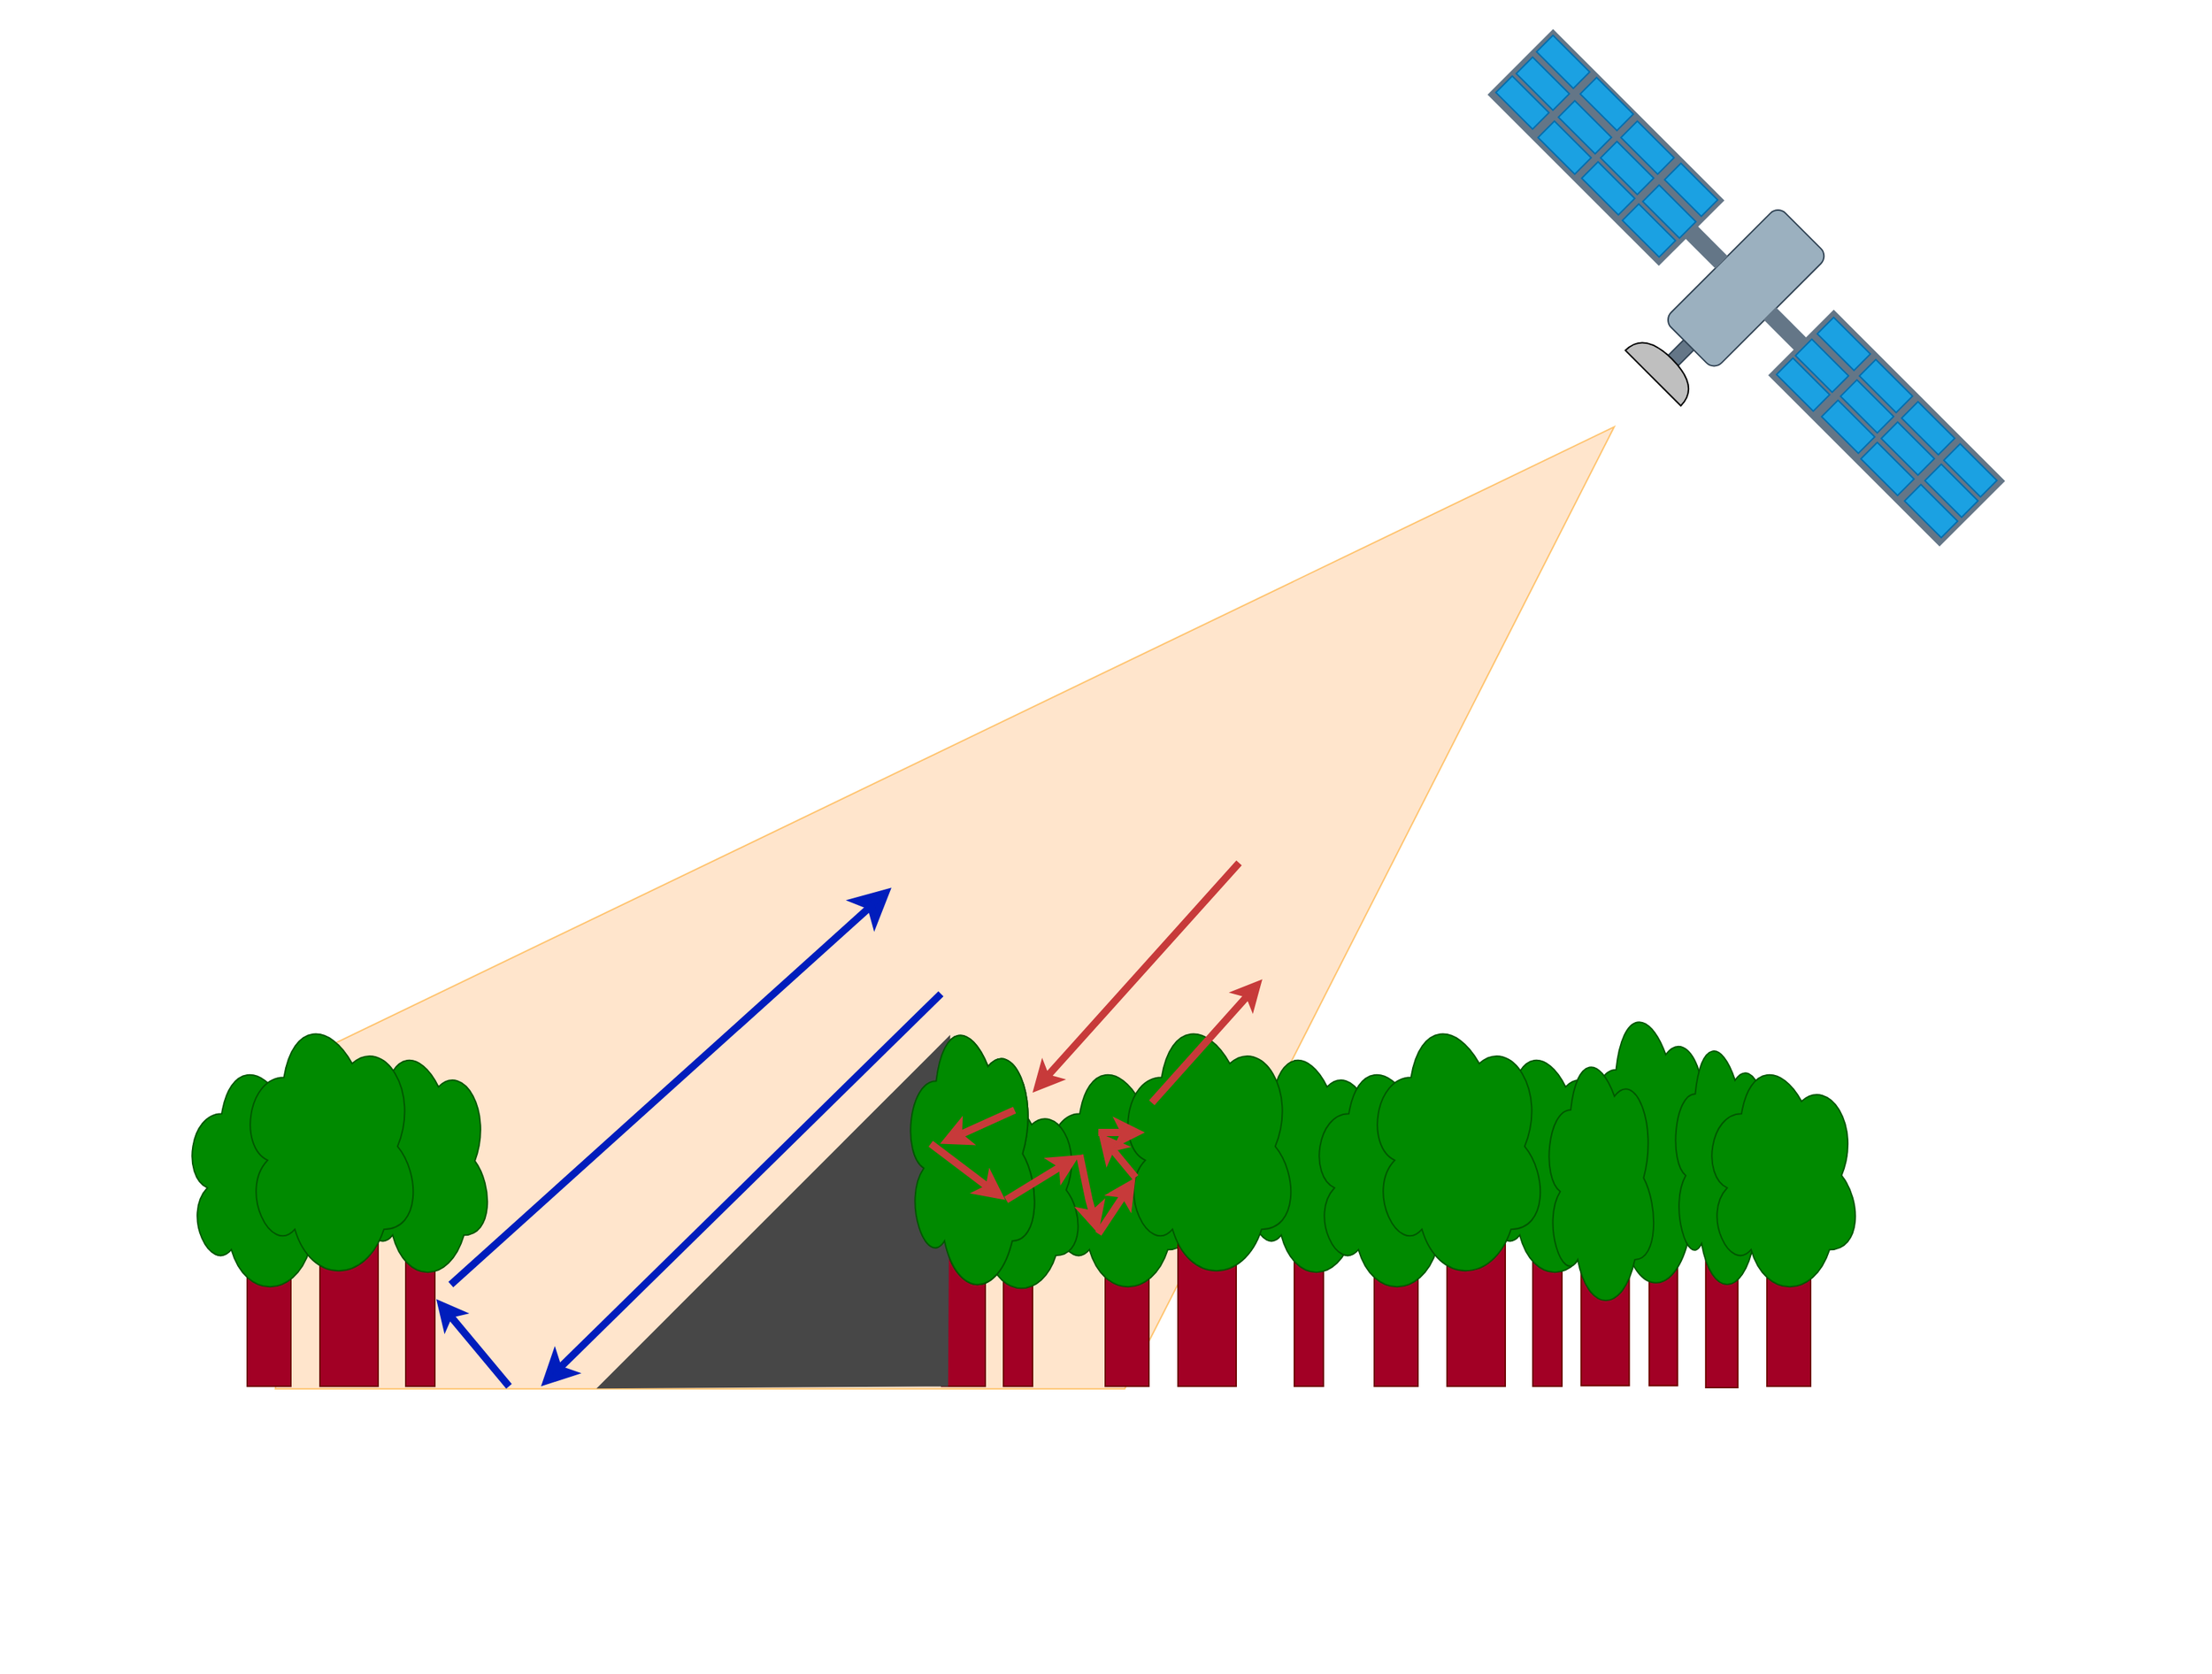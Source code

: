 <mxfile version="24.7.6">
  <diagram name="Page-1" id="fNEqPgDqdDLHvhoxXSya">
    <mxGraphModel dx="1750" dy="2039" grid="1" gridSize="10" guides="1" tooltips="1" connect="1" arrows="1" fold="1" page="1" pageScale="1" pageWidth="827" pageHeight="1169" math="0" shadow="0">
      <root>
        <mxCell id="0" />
        <mxCell id="1" parent="0" />
        <mxCell id="JXGrLETX5miyI5iRsb9m-273" value="" style="group" vertex="1" connectable="0" parent="1">
          <mxGeometry x="130" y="-1099.997" width="1510" height="1150" as="geometry" />
        </mxCell>
        <mxCell id="JXGrLETX5miyI5iRsb9m-214" value="" style="group;movable=1;resizable=1;rotatable=1;deletable=1;editable=1;locked=0;connectable=1;" vertex="1" connectable="0" parent="JXGrLETX5miyI5iRsb9m-273">
          <mxGeometry x="600" y="693.597" width="641.84" height="378.66" as="geometry" />
        </mxCell>
        <mxCell id="JXGrLETX5miyI5iRsb9m-271" value="" style="shape=mxgraph.basic.polygon;polyCoords=[[0.07,0.94],[0.1,0.61],[1,0],[0.66,0.94]];strokeColor=#FF9900;fillColor=#FFCC99;html=1;opacity=50;" vertex="1" parent="JXGrLETX5miyI5iRsb9m-214">
          <mxGeometry x="-490.002" y="-399.997" width="990" height="704.01" as="geometry" />
        </mxCell>
        <mxCell id="JXGrLETX5miyI5iRsb9m-12" value="" style="rounded=0;whiteSpace=wrap;html=1;rotation=90;fillColor=#a20025;fontColor=#ffffff;strokeColor=#6F0000;" vertex="1" parent="JXGrLETX5miyI5iRsb9m-214">
          <mxGeometry x="105" y="185" width="120" height="30" as="geometry" />
        </mxCell>
        <mxCell id="JXGrLETX5miyI5iRsb9m-13" value="" style="ellipse;shape=cloud;whiteSpace=wrap;html=1;fillColor=#008a00;fontColor=#ffffff;strokeColor=#005700;" vertex="1" parent="JXGrLETX5miyI5iRsb9m-214">
          <mxGeometry x="105" y="30" width="110" height="170" as="geometry" />
        </mxCell>
        <mxCell id="JXGrLETX5miyI5iRsb9m-14" value="" style="rounded=0;whiteSpace=wrap;html=1;rotation=90;fillColor=#a20025;fontColor=#ffffff;strokeColor=#6F0000;" vertex="1" parent="JXGrLETX5miyI5iRsb9m-214">
          <mxGeometry x="160" y="180" width="120" height="40" as="geometry" />
        </mxCell>
        <mxCell id="JXGrLETX5miyI5iRsb9m-15" value="" style="rounded=0;whiteSpace=wrap;html=1;rotation=90;fillColor=#a20025;fontColor=#ffffff;strokeColor=#6F0000;" vertex="1" parent="JXGrLETX5miyI5iRsb9m-214">
          <mxGeometry x="230" y="190" width="120" height="20" as="geometry" />
        </mxCell>
        <mxCell id="JXGrLETX5miyI5iRsb9m-16" value="" style="ellipse;shape=cloud;whiteSpace=wrap;html=1;fillColor=#008a00;fontColor=#ffffff;strokeColor=#005700;" vertex="1" parent="JXGrLETX5miyI5iRsb9m-214">
          <mxGeometry x="240" y="20" width="100" height="170" as="geometry" />
        </mxCell>
        <mxCell id="JXGrLETX5miyI5iRsb9m-17" value="" style="ellipse;shape=cloud;whiteSpace=wrap;html=1;fillColor=#008a00;fontColor=#ffffff;strokeColor=#005700;" vertex="1" parent="JXGrLETX5miyI5iRsb9m-214">
          <mxGeometry x="157.5" width="125" height="190" as="geometry" />
        </mxCell>
        <mxCell id="JXGrLETX5miyI5iRsb9m-18" value="" style="rounded=0;whiteSpace=wrap;html=1;rotation=90;fillColor=#a20025;fontColor=#ffffff;strokeColor=#6F0000;" vertex="1" parent="JXGrLETX5miyI5iRsb9m-214">
          <mxGeometry x="30" y="190" width="120" height="20" as="geometry" />
        </mxCell>
        <mxCell id="JXGrLETX5miyI5iRsb9m-19" value="" style="rounded=0;whiteSpace=wrap;html=1;rotation=90;fillColor=#a20025;fontColor=#ffffff;strokeColor=#6F0000;" vertex="1" parent="JXGrLETX5miyI5iRsb9m-214">
          <mxGeometry x="-7.5" y="185" width="120" height="30" as="geometry" />
        </mxCell>
        <mxCell id="JXGrLETX5miyI5iRsb9m-21" value="" style="ellipse;shape=cloud;whiteSpace=wrap;html=1;fillColor=#008a00;fontColor=#ffffff;strokeColor=#005700;" vertex="1" parent="JXGrLETX5miyI5iRsb9m-214">
          <mxGeometry x="40" y="50" width="95" height="150" as="geometry" />
        </mxCell>
        <mxCell id="JXGrLETX5miyI5iRsb9m-223" value="" style="endArrow=classic;html=1;rounded=0;strokeWidth=5;fillColor=#d80073;strokeColor=#C73A3A;" edge="1" parent="JXGrLETX5miyI5iRsb9m-214">
          <mxGeometry width="50" height="50" relative="1" as="geometry">
            <mxPoint x="182" y="65" as="sourcePoint" />
            <mxPoint x="258" y="-20" as="targetPoint" />
          </mxGeometry>
        </mxCell>
        <mxCell id="JXGrLETX5miyI5iRsb9m-20" value="" style="ellipse;shape=cloud;whiteSpace=wrap;html=1;fillColor=#008a00;fontColor=#ffffff;strokeColor=#005700;" vertex="1" parent="JXGrLETX5miyI5iRsb9m-214">
          <mxGeometry x="10" width="95" height="200" as="geometry" />
        </mxCell>
        <mxCell id="JXGrLETX5miyI5iRsb9m-242" value="" style="triangle;whiteSpace=wrap;html=1;rotation=45;strokeColor=none;fillColor=#474747;" vertex="1" parent="JXGrLETX5miyI5iRsb9m-214">
          <mxGeometry x="-103.16" y="28.02" width="170" height="343.96" as="geometry" />
        </mxCell>
        <mxCell id="JXGrLETX5miyI5iRsb9m-272" value="" style="ellipse;shape=cloud;whiteSpace=wrap;html=1;fillColor=#008a00;fontColor=#ffffff;strokeColor=#005700;" vertex="1" parent="JXGrLETX5miyI5iRsb9m-214">
          <mxGeometry x="10" width="95" height="200" as="geometry" />
        </mxCell>
        <mxCell id="JXGrLETX5miyI5iRsb9m-280" value="" style="group" vertex="1" connectable="0" parent="JXGrLETX5miyI5iRsb9m-214">
          <mxGeometry x="290" width="214" height="260" as="geometry" />
        </mxCell>
        <mxCell id="JXGrLETX5miyI5iRsb9m-274" value="" style="rounded=0;whiteSpace=wrap;html=1;rotation=90;fillColor=#a20025;fontColor=#ffffff;strokeColor=#6F0000;" vertex="1" parent="JXGrLETX5miyI5iRsb9m-280">
          <mxGeometry y="185" width="120" height="30" as="geometry" />
        </mxCell>
        <mxCell id="JXGrLETX5miyI5iRsb9m-275" value="" style="ellipse;shape=cloud;whiteSpace=wrap;html=1;fillColor=#008a00;fontColor=#ffffff;strokeColor=#005700;" vertex="1" parent="JXGrLETX5miyI5iRsb9m-280">
          <mxGeometry y="30" width="110" height="170" as="geometry" />
        </mxCell>
        <mxCell id="JXGrLETX5miyI5iRsb9m-276" value="" style="rounded=0;whiteSpace=wrap;html=1;rotation=90;fillColor=#a20025;fontColor=#ffffff;strokeColor=#6F0000;" vertex="1" parent="JXGrLETX5miyI5iRsb9m-280">
          <mxGeometry x="55" y="180" width="120" height="40" as="geometry" />
        </mxCell>
        <mxCell id="JXGrLETX5miyI5iRsb9m-277" value="" style="rounded=0;whiteSpace=wrap;html=1;rotation=90;fillColor=#a20025;fontColor=#ffffff;strokeColor=#6F0000;" vertex="1" parent="JXGrLETX5miyI5iRsb9m-280">
          <mxGeometry x="104" y="190" width="120" height="20" as="geometry" />
        </mxCell>
        <mxCell id="JXGrLETX5miyI5iRsb9m-278" value="" style="ellipse;shape=cloud;whiteSpace=wrap;html=1;fillColor=#008a00;fontColor=#ffffff;strokeColor=#005700;" vertex="1" parent="JXGrLETX5miyI5iRsb9m-280">
          <mxGeometry x="114" y="20" width="100" height="170" as="geometry" />
        </mxCell>
        <mxCell id="JXGrLETX5miyI5iRsb9m-279" value="" style="ellipse;shape=cloud;whiteSpace=wrap;html=1;fillColor=#008a00;fontColor=#ffffff;strokeColor=#005700;" vertex="1" parent="JXGrLETX5miyI5iRsb9m-280">
          <mxGeometry x="39" width="125" height="190" as="geometry" />
        </mxCell>
        <mxCell id="JXGrLETX5miyI5iRsb9m-281" value="" style="group" vertex="1" connectable="0" parent="JXGrLETX5miyI5iRsb9m-214">
          <mxGeometry x="450" y="-10" width="156" height="286.4" as="geometry" />
        </mxCell>
        <mxCell id="JXGrLETX5miyI5iRsb9m-282" value="" style="rounded=0;whiteSpace=wrap;html=1;rotation=90;fillColor=#a20025;fontColor=#ffffff;strokeColor=#6F0000;" vertex="1" parent="JXGrLETX5miyI5iRsb9m-281">
          <mxGeometry y="209.295" width="87.477" height="33.046" as="geometry" />
        </mxCell>
        <mxCell id="JXGrLETX5miyI5iRsb9m-284" value="" style="rounded=0;whiteSpace=wrap;html=1;rotation=90;fillColor=#a20025;fontColor=#ffffff;strokeColor=#6F0000;" vertex="1" parent="JXGrLETX5miyI5iRsb9m-281">
          <mxGeometry x="40" y="216.13" width="87.48" height="19.38" as="geometry" />
        </mxCell>
        <mxCell id="JXGrLETX5miyI5iRsb9m-285" value="" style="rounded=0;whiteSpace=wrap;html=1;rotation=90;fillColor=#a20025;fontColor=#ffffff;strokeColor=#6F0000;" vertex="1" parent="JXGrLETX5miyI5iRsb9m-281">
          <mxGeometry x="80.183" y="216.132" width="87.477" height="22.031" as="geometry" />
        </mxCell>
        <mxCell id="JXGrLETX5miyI5iRsb9m-287" value="" style="ellipse;shape=cloud;whiteSpace=wrap;html=1;fillColor=#008a00;fontColor=#ffffff;strokeColor=#005700;" vertex="1" parent="JXGrLETX5miyI5iRsb9m-281">
          <mxGeometry x="28.43" width="91.121" height="209.292" as="geometry" />
        </mxCell>
        <mxCell id="JXGrLETX5miyI5iRsb9m-283" value="" style="ellipse;shape=cloud;whiteSpace=wrap;html=1;fillColor=#008a00;fontColor=#ffffff;strokeColor=#005700;" vertex="1" parent="JXGrLETX5miyI5iRsb9m-281">
          <mxGeometry y="33.046" width="80.187" height="187.262" as="geometry" />
        </mxCell>
        <mxCell id="JXGrLETX5miyI5iRsb9m-286" value="" style="ellipse;shape=cloud;whiteSpace=wrap;html=1;fillColor=#008a00;fontColor=#ffffff;strokeColor=#005700;" vertex="1" parent="JXGrLETX5miyI5iRsb9m-281">
          <mxGeometry x="87.473" y="22.031" width="72.897" height="187.262" as="geometry" />
        </mxCell>
        <mxCell id="JXGrLETX5miyI5iRsb9m-128" value="" style="group;rotation=45;" vertex="1" connectable="0" parent="JXGrLETX5miyI5iRsb9m-273">
          <mxGeometry x="960" y="133.597" width="440" height="150" as="geometry" />
        </mxCell>
        <mxCell id="JXGrLETX5miyI5iRsb9m-129" value="" style="rounded=0;whiteSpace=wrap;html=1;rotation=135;fillColor=#647687;fontColor=#ffffff;strokeColor=#314354;container=0;" vertex="1" parent="JXGrLETX5miyI5iRsb9m-128">
          <mxGeometry x="175" y="102" width="26.018" height="9.804" as="geometry" />
        </mxCell>
        <mxCell id="JXGrLETX5miyI5iRsb9m-130" value="" style="rounded=1;whiteSpace=wrap;html=1;rotation=135;fillColor=#9BB0BF;strokeColor=#314354;fontColor=#ffffff;container=0;" vertex="1" parent="JXGrLETX5miyI5iRsb9m-128">
          <mxGeometry x="175" y="40" width="111.168" height="49.021" as="geometry" />
        </mxCell>
        <mxCell id="JXGrLETX5miyI5iRsb9m-131" value="" style="shape=or;whiteSpace=wrap;html=1;rotation=-45;fillColor=#BFBFBF;container=0;" vertex="1" parent="JXGrLETX5miyI5iRsb9m-128">
          <mxGeometry x="164" y="93" width="18.449" height="53.923" as="geometry" />
        </mxCell>
        <mxCell id="JXGrLETX5miyI5iRsb9m-132" value="" style="rounded=0;whiteSpace=wrap;html=1;fillColor=#647687;fontColor=#ffffff;strokeColor=none;container=0;rotation=45;" vertex="1" parent="JXGrLETX5miyI5iRsb9m-128">
          <mxGeometry x="51" y="-64" width="166.573" height="63.728" as="geometry" />
        </mxCell>
        <mxCell id="JXGrLETX5miyI5iRsb9m-133" value="" style="rounded=0;whiteSpace=wrap;html=1;fillColor=#1ba1e2;fontColor=#ffffff;strokeColor=#006EAF;container=0;rotation=45;" vertex="1" parent="JXGrLETX5miyI5iRsb9m-128">
          <mxGeometry x="87" y="-99" width="35.694" height="15.932" as="geometry" />
        </mxCell>
        <mxCell id="JXGrLETX5miyI5iRsb9m-134" value="" style="rounded=0;whiteSpace=wrap;html=1;fillColor=#1ba1e2;fontColor=#ffffff;strokeColor=#006EAF;container=0;rotation=45;" vertex="1" parent="JXGrLETX5miyI5iRsb9m-128">
          <mxGeometry x="73" y="-84" width="35.694" height="15.932" as="geometry" />
        </mxCell>
        <mxCell id="JXGrLETX5miyI5iRsb9m-135" value="" style="rounded=0;whiteSpace=wrap;html=1;fillColor=#1ba1e2;fontColor=#ffffff;strokeColor=#006EAF;container=0;rotation=45;" vertex="1" parent="JXGrLETX5miyI5iRsb9m-128">
          <mxGeometry x="59" y="-71" width="35.694" height="15.932" as="geometry" />
        </mxCell>
        <mxCell id="JXGrLETX5miyI5iRsb9m-136" value="" style="rounded=0;whiteSpace=wrap;html=1;fillColor=#1ba1e2;fontColor=#ffffff;strokeColor=#006EAF;container=0;rotation=45;" vertex="1" parent="JXGrLETX5miyI5iRsb9m-128">
          <mxGeometry x="117" y="-70" width="35.694" height="15.932" as="geometry" />
        </mxCell>
        <mxCell id="JXGrLETX5miyI5iRsb9m-137" value="" style="rounded=0;whiteSpace=wrap;html=1;fillColor=#1ba1e2;fontColor=#ffffff;strokeColor=#006EAF;container=0;rotation=45;" vertex="1" parent="JXGrLETX5miyI5iRsb9m-128">
          <mxGeometry x="102" y="-54" width="35.694" height="15.932" as="geometry" />
        </mxCell>
        <mxCell id="JXGrLETX5miyI5iRsb9m-138" value="" style="rounded=0;whiteSpace=wrap;html=1;fillColor=#1ba1e2;fontColor=#ffffff;strokeColor=#006EAF;container=0;rotation=45;" vertex="1" parent="JXGrLETX5miyI5iRsb9m-128">
          <mxGeometry x="88" y="-40" width="35.694" height="15.932" as="geometry" />
        </mxCell>
        <mxCell id="JXGrLETX5miyI5iRsb9m-139" value="" style="rounded=0;whiteSpace=wrap;html=1;fillColor=#1ba1e2;fontColor=#ffffff;strokeColor=#006EAF;container=0;rotation=45;" vertex="1" parent="JXGrLETX5miyI5iRsb9m-128">
          <mxGeometry x="145" y="-40" width="35.694" height="15.932" as="geometry" />
        </mxCell>
        <mxCell id="JXGrLETX5miyI5iRsb9m-140" value="" style="rounded=0;whiteSpace=wrap;html=1;fillColor=#1ba1e2;fontColor=#ffffff;strokeColor=#006EAF;container=0;rotation=45;" vertex="1" parent="JXGrLETX5miyI5iRsb9m-128">
          <mxGeometry x="131" y="-26" width="35.694" height="15.932" as="geometry" />
        </mxCell>
        <mxCell id="JXGrLETX5miyI5iRsb9m-141" value="" style="rounded=0;whiteSpace=wrap;html=1;fillColor=#1ba1e2;fontColor=#ffffff;strokeColor=#006EAF;container=0;rotation=45;" vertex="1" parent="JXGrLETX5miyI5iRsb9m-128">
          <mxGeometry x="118" y="-12" width="35.694" height="15.932" as="geometry" />
        </mxCell>
        <mxCell id="JXGrLETX5miyI5iRsb9m-142" value="" style="rounded=0;whiteSpace=wrap;html=1;fillColor=#1ba1e2;fontColor=#ffffff;strokeColor=#006EAF;container=0;rotation=45;" vertex="1" parent="JXGrLETX5miyI5iRsb9m-128">
          <mxGeometry x="175" y="-11" width="35.694" height="15.932" as="geometry" />
        </mxCell>
        <mxCell id="JXGrLETX5miyI5iRsb9m-143" value="" style="rounded=0;whiteSpace=wrap;html=1;fillColor=#647687;fontColor=#ffffff;strokeColor=none;container=0;rotation=45;" vertex="1" parent="JXGrLETX5miyI5iRsb9m-128">
          <mxGeometry x="185" y="29" width="33.711" height="11.949" as="geometry" />
        </mxCell>
        <mxCell id="JXGrLETX5miyI5iRsb9m-144" value="" style="rounded=0;whiteSpace=wrap;html=1;fillColor=#1ba1e2;fontColor=#ffffff;strokeColor=#006EAF;container=0;rotation=45;" vertex="1" parent="JXGrLETX5miyI5iRsb9m-128">
          <mxGeometry x="160" y="4" width="35.694" height="15.932" as="geometry" />
        </mxCell>
        <mxCell id="JXGrLETX5miyI5iRsb9m-145" value="" style="rounded=0;whiteSpace=wrap;html=1;fillColor=#1ba1e2;fontColor=#ffffff;strokeColor=#006EAF;container=0;rotation=45;" vertex="1" parent="JXGrLETX5miyI5iRsb9m-128">
          <mxGeometry x="146" y="17" width="35.694" height="15.932" as="geometry" />
        </mxCell>
        <mxCell id="JXGrLETX5miyI5iRsb9m-146" value="" style="rounded=0;whiteSpace=wrap;html=1;fillColor=#647687;fontColor=#ffffff;strokeColor=none;rotation=-135;container=0;" vertex="1" parent="JXGrLETX5miyI5iRsb9m-128">
          <mxGeometry x="244" y="129" width="166.573" height="63.728" as="geometry" />
        </mxCell>
        <mxCell id="JXGrLETX5miyI5iRsb9m-147" value="" style="rounded=0;whiteSpace=wrap;html=1;fillColor=#1ba1e2;fontColor=#ffffff;strokeColor=#006EAF;rotation=-135;container=0;" vertex="1" parent="JXGrLETX5miyI5iRsb9m-128">
          <mxGeometry x="340" y="210" width="35.694" height="15.932" as="geometry" />
        </mxCell>
        <mxCell id="JXGrLETX5miyI5iRsb9m-148" value="" style="rounded=0;whiteSpace=wrap;html=1;fillColor=#1ba1e2;fontColor=#ffffff;strokeColor=#006EAF;rotation=-135;container=0;" vertex="1" parent="JXGrLETX5miyI5iRsb9m-128">
          <mxGeometry x="354" y="196" width="35.694" height="15.932" as="geometry" />
        </mxCell>
        <mxCell id="JXGrLETX5miyI5iRsb9m-149" value="" style="rounded=0;whiteSpace=wrap;html=1;fillColor=#1ba1e2;fontColor=#ffffff;strokeColor=#006EAF;rotation=-135;container=0;" vertex="1" parent="JXGrLETX5miyI5iRsb9m-128">
          <mxGeometry x="367" y="182" width="35.694" height="15.932" as="geometry" />
        </mxCell>
        <mxCell id="JXGrLETX5miyI5iRsb9m-150" value="" style="rounded=0;whiteSpace=wrap;html=1;fillColor=#1ba1e2;fontColor=#ffffff;strokeColor=#006EAF;rotation=-135;container=0;" vertex="1" parent="JXGrLETX5miyI5iRsb9m-128">
          <mxGeometry x="310" y="181" width="35.694" height="15.932" as="geometry" />
        </mxCell>
        <mxCell id="JXGrLETX5miyI5iRsb9m-151" value="" style="rounded=0;whiteSpace=wrap;html=1;fillColor=#1ba1e2;fontColor=#ffffff;strokeColor=#006EAF;rotation=-135;container=0;" vertex="1" parent="JXGrLETX5miyI5iRsb9m-128">
          <mxGeometry x="324" y="167" width="35.694" height="15.932" as="geometry" />
        </mxCell>
        <mxCell id="JXGrLETX5miyI5iRsb9m-152" value="" style="rounded=0;whiteSpace=wrap;html=1;fillColor=#1ba1e2;fontColor=#ffffff;strokeColor=#006EAF;rotation=-135;container=0;" vertex="1" parent="JXGrLETX5miyI5iRsb9m-128">
          <mxGeometry x="338" y="153" width="35.694" height="15.932" as="geometry" />
        </mxCell>
        <mxCell id="JXGrLETX5miyI5iRsb9m-153" value="" style="rounded=0;whiteSpace=wrap;html=1;fillColor=#1ba1e2;fontColor=#ffffff;strokeColor=#006EAF;rotation=-135;container=0;" vertex="1" parent="JXGrLETX5miyI5iRsb9m-128">
          <mxGeometry x="283" y="152" width="35.694" height="15.932" as="geometry" />
        </mxCell>
        <mxCell id="JXGrLETX5miyI5iRsb9m-154" value="" style="rounded=0;whiteSpace=wrap;html=1;fillColor=#1ba1e2;fontColor=#ffffff;strokeColor=#006EAF;rotation=-135;container=0;" vertex="1" parent="JXGrLETX5miyI5iRsb9m-128">
          <mxGeometry x="296" y="138" width="35.694" height="15.932" as="geometry" />
        </mxCell>
        <mxCell id="JXGrLETX5miyI5iRsb9m-155" value="" style="rounded=0;whiteSpace=wrap;html=1;fillColor=#1ba1e2;fontColor=#ffffff;strokeColor=#006EAF;rotation=-135;container=0;" vertex="1" parent="JXGrLETX5miyI5iRsb9m-128">
          <mxGeometry x="309" y="124" width="35.694" height="15.932" as="geometry" />
        </mxCell>
        <mxCell id="JXGrLETX5miyI5iRsb9m-156" value="" style="rounded=0;whiteSpace=wrap;html=1;fillColor=#1ba1e2;fontColor=#ffffff;strokeColor=#006EAF;rotation=-135;container=0;" vertex="1" parent="JXGrLETX5miyI5iRsb9m-128">
          <mxGeometry x="252" y="123" width="35.694" height="15.932" as="geometry" />
        </mxCell>
        <mxCell id="JXGrLETX5miyI5iRsb9m-157" value="" style="rounded=0;whiteSpace=wrap;html=1;fillColor=#647687;fontColor=#ffffff;strokeColor=none;rotation=-135;container=0;" vertex="1" parent="JXGrLETX5miyI5iRsb9m-128">
          <mxGeometry x="242" y="88" width="33.711" height="11.949" as="geometry" />
        </mxCell>
        <mxCell id="JXGrLETX5miyI5iRsb9m-158" value="" style="rounded=0;whiteSpace=wrap;html=1;fillColor=#1ba1e2;fontColor=#ffffff;strokeColor=#006EAF;rotation=-135;container=0;" vertex="1" parent="JXGrLETX5miyI5iRsb9m-128">
          <mxGeometry x="265" y="110" width="35.694" height="15.932" as="geometry" />
        </mxCell>
        <mxCell id="JXGrLETX5miyI5iRsb9m-159" value="" style="rounded=0;whiteSpace=wrap;html=1;fillColor=#1ba1e2;fontColor=#ffffff;strokeColor=#006EAF;rotation=-135;container=0;" vertex="1" parent="JXGrLETX5miyI5iRsb9m-128">
          <mxGeometry x="280" y="95" width="35.694" height="15.932" as="geometry" />
        </mxCell>
        <mxCell id="JXGrLETX5miyI5iRsb9m-215" value="" style="group;movable=1;resizable=1;rotatable=1;deletable=1;editable=1;locked=0;connectable=1;" vertex="1" connectable="0" parent="JXGrLETX5miyI5iRsb9m-273">
          <mxGeometry x="-10" y="693.597" width="360" height="260" as="geometry" />
        </mxCell>
        <mxCell id="JXGrLETX5miyI5iRsb9m-1" value="" style="rounded=0;whiteSpace=wrap;html=1;rotation=90;fillColor=#a20025;fontColor=#ffffff;strokeColor=#6F0000;" vertex="1" parent="JXGrLETX5miyI5iRsb9m-215">
          <mxGeometry x="125" y="185" width="120" height="30" as="geometry" />
        </mxCell>
        <mxCell id="JXGrLETX5miyI5iRsb9m-3" value="" style="ellipse;shape=cloud;whiteSpace=wrap;html=1;fillColor=#008a00;fontColor=#ffffff;strokeColor=#005700;" vertex="1" parent="JXGrLETX5miyI5iRsb9m-215">
          <mxGeometry x="125" y="30" width="110" height="170" as="geometry" />
        </mxCell>
        <mxCell id="JXGrLETX5miyI5iRsb9m-4" value="" style="rounded=0;whiteSpace=wrap;html=1;rotation=90;fillColor=#a20025;fontColor=#ffffff;strokeColor=#6F0000;" vertex="1" parent="JXGrLETX5miyI5iRsb9m-215">
          <mxGeometry x="180" y="180" width="120" height="40" as="geometry" />
        </mxCell>
        <mxCell id="JXGrLETX5miyI5iRsb9m-6" value="" style="rounded=0;whiteSpace=wrap;html=1;rotation=90;fillColor=#a20025;fontColor=#ffffff;strokeColor=#6F0000;" vertex="1" parent="JXGrLETX5miyI5iRsb9m-215">
          <mxGeometry x="229" y="190" width="120" height="20" as="geometry" />
        </mxCell>
        <mxCell id="JXGrLETX5miyI5iRsb9m-7" value="" style="ellipse;shape=cloud;whiteSpace=wrap;html=1;fillColor=#008a00;fontColor=#ffffff;strokeColor=#005700;" vertex="1" parent="JXGrLETX5miyI5iRsb9m-215">
          <mxGeometry x="239" y="20" width="100" height="170" as="geometry" />
        </mxCell>
        <mxCell id="JXGrLETX5miyI5iRsb9m-5" value="" style="ellipse;shape=cloud;whiteSpace=wrap;html=1;fillColor=#008a00;fontColor=#ffffff;strokeColor=#005700;" vertex="1" parent="JXGrLETX5miyI5iRsb9m-215">
          <mxGeometry x="164" width="125" height="190" as="geometry" />
        </mxCell>
        <mxCell id="JXGrLETX5miyI5iRsb9m-226" value="" style="endArrow=classic;html=1;rounded=0;strokeWidth=5;fillColor=#0050ef;strokeColor=#001DBC;" edge="1" parent="JXGrLETX5miyI5iRsb9m-215">
          <mxGeometry width="50" height="50" relative="1" as="geometry">
            <mxPoint x="350" y="260" as="sourcePoint" />
            <mxPoint x="300" y="200" as="targetPoint" />
          </mxGeometry>
        </mxCell>
        <mxCell id="JXGrLETX5miyI5iRsb9m-227" value="" style="endArrow=classic;html=1;rounded=0;strokeWidth=5;fillColor=#0050ef;strokeColor=#001DBC;startSize=15;endSize=13;" edge="1" parent="JXGrLETX5miyI5iRsb9m-215">
          <mxGeometry width="50" height="50" relative="1" as="geometry">
            <mxPoint x="310" y="190" as="sourcePoint" />
            <mxPoint x="613" y="-83" as="targetPoint" />
          </mxGeometry>
        </mxCell>
        <mxCell id="JXGrLETX5miyI5iRsb9m-213" value="" style="endArrow=classic;html=1;rounded=0;strokeWidth=5;fillColor=#d80073;strokeColor=#C73A3A;" edge="1" parent="JXGrLETX5miyI5iRsb9m-273">
          <mxGeometry width="50" height="50" relative="1" as="geometry">
            <mxPoint x="842" y="593.597" as="sourcePoint" />
            <mxPoint x="700" y="751.587" as="targetPoint" />
          </mxGeometry>
        </mxCell>
        <mxCell id="JXGrLETX5miyI5iRsb9m-225" value="" style="endArrow=classic;html=1;rounded=0;strokeWidth=5;fillColor=#0050ef;strokeColor=#001DBC;entryX=0.128;entryY=0.008;entryDx=0;entryDy=0;entryPerimeter=0;sourcePerimeterSpacing=-2;targetPerimeterSpacing=4;endSize=10;" edge="1" parent="JXGrLETX5miyI5iRsb9m-273">
          <mxGeometry width="50" height="50" relative="1" as="geometry">
            <mxPoint x="637" y="683.597" as="sourcePoint" />
            <mxPoint x="362" y="953.597" as="targetPoint" />
          </mxGeometry>
        </mxCell>
        <mxCell id="JXGrLETX5miyI5iRsb9m-222" value="" style="group;" vertex="1" connectable="0" parent="JXGrLETX5miyI5iRsb9m-273">
          <mxGeometry x="630" y="763.597" width="147.23" height="85" as="geometry" />
        </mxCell>
        <mxCell id="JXGrLETX5miyI5iRsb9m-211" value="" style="endArrow=classic;html=1;rounded=0;strokeWidth=5;fillColor=#d80073;strokeColor=#C73A3A;" edge="1" parent="JXGrLETX5miyI5iRsb9m-222">
          <mxGeometry width="50" height="50" relative="1" as="geometry">
            <mxPoint x="102.421" y="30.909" as="sourcePoint" />
            <mxPoint x="115.223" y="85" as="targetPoint" />
            <Array as="points">
              <mxPoint x="108.822" y="61.818" />
            </Array>
          </mxGeometry>
        </mxCell>
        <mxCell id="JXGrLETX5miyI5iRsb9m-216" value="" style="endArrow=classic;html=1;rounded=0;strokeWidth=5;fillColor=#d80073;strokeColor=#C73A3A;" edge="1" parent="JXGrLETX5miyI5iRsb9m-222">
          <mxGeometry width="50" height="50" relative="1" as="geometry">
            <mxPoint x="51.851" y="61.818" as="sourcePoint" />
            <mxPoint x="102.421" y="30.909" as="targetPoint" />
            <Array as="points">
              <mxPoint x="89.618" y="38.636" />
            </Array>
          </mxGeometry>
        </mxCell>
        <mxCell id="JXGrLETX5miyI5iRsb9m-217" value="" style="endArrow=classic;html=1;rounded=0;strokeWidth=5;fillColor=#d80073;strokeColor=#C73A3A;" edge="1" parent="JXGrLETX5miyI5iRsb9m-222">
          <mxGeometry width="50" height="50" relative="1" as="geometry">
            <mxPoint y="23.182" as="sourcePoint" />
            <mxPoint x="51.21" y="61.818" as="targetPoint" />
            <Array as="points" />
          </mxGeometry>
        </mxCell>
        <mxCell id="JXGrLETX5miyI5iRsb9m-218" value="" style="endArrow=classic;html=1;rounded=0;strokeWidth=5;fillColor=#d80073;strokeColor=#C73A3A;" edge="1" parent="JXGrLETX5miyI5iRsb9m-222">
          <mxGeometry width="50" height="50" relative="1" as="geometry">
            <mxPoint x="57.612" as="sourcePoint" />
            <mxPoint x="6.401" y="23.182" as="targetPoint" />
            <Array as="points" />
          </mxGeometry>
        </mxCell>
        <mxCell id="JXGrLETX5miyI5iRsb9m-219" value="" style="endArrow=classic;html=1;rounded=0;strokeWidth=5;fillColor=#d80073;strokeColor=#C73A3A;" edge="1" parent="JXGrLETX5miyI5iRsb9m-222">
          <mxGeometry width="50" height="50" relative="1" as="geometry">
            <mxPoint x="115.223" y="85" as="sourcePoint" />
            <mxPoint x="140.829" y="46.364" as="targetPoint" />
            <Array as="points" />
          </mxGeometry>
        </mxCell>
        <mxCell id="JXGrLETX5miyI5iRsb9m-220" value="" style="endArrow=classic;html=1;rounded=0;strokeWidth=5;fillColor=#d80073;strokeColor=#C73A3A;" edge="1" parent="JXGrLETX5miyI5iRsb9m-222">
          <mxGeometry width="50" height="50" relative="1" as="geometry">
            <mxPoint x="140.829" y="46.364" as="sourcePoint" />
            <mxPoint x="115.223" y="15.455" as="targetPoint" />
            <Array as="points" />
          </mxGeometry>
        </mxCell>
        <mxCell id="JXGrLETX5miyI5iRsb9m-221" value="" style="endArrow=classic;html=1;rounded=0;strokeWidth=5;fillColor=#d80073;strokeColor=#C73A3A;" edge="1" parent="JXGrLETX5miyI5iRsb9m-222">
          <mxGeometry width="50" height="50" relative="1" as="geometry">
            <mxPoint x="115.223" y="15.455" as="sourcePoint" />
            <mxPoint x="147.23" y="15.455" as="targetPoint" />
            <Array as="points" />
          </mxGeometry>
        </mxCell>
        <mxCell id="JXGrLETX5miyI5iRsb9m-288" value="" style="group" vertex="1" connectable="0" parent="JXGrLETX5miyI5iRsb9m-273">
          <mxGeometry x="1160" y="693.597" width="214" height="260" as="geometry" />
        </mxCell>
        <mxCell id="JXGrLETX5miyI5iRsb9m-289" value="" style="rounded=0;whiteSpace=wrap;html=1;rotation=90;fillColor=#a20025;fontColor=#ffffff;strokeColor=#6F0000;" vertex="1" parent="JXGrLETX5miyI5iRsb9m-288">
          <mxGeometry y="185" width="120" height="30" as="geometry" />
        </mxCell>
        <mxCell id="JXGrLETX5miyI5iRsb9m-290" value="" style="ellipse;shape=cloud;whiteSpace=wrap;html=1;fillColor=#008a00;fontColor=#ffffff;strokeColor=#005700;" vertex="1" parent="JXGrLETX5miyI5iRsb9m-288">
          <mxGeometry y="30" width="110" height="170" as="geometry" />
        </mxCell>
      </root>
    </mxGraphModel>
  </diagram>
</mxfile>
